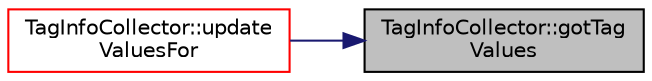 digraph "TagInfoCollector::gotTagValues"
{
 // LATEX_PDF_SIZE
  edge [fontname="Helvetica",fontsize="10",labelfontname="Helvetica",labelfontsize="10"];
  node [fontname="Helvetica",fontsize="10",shape=record];
  rankdir="RL";
  Node1 [label="TagInfoCollector::gotTag\lValues",height=0.2,width=0.4,color="black", fillcolor="grey75", style="filled", fontcolor="black",tooltip=" "];
  Node1 -> Node2 [dir="back",color="midnightblue",fontsize="10",style="solid",fontname="Helvetica"];
  Node2 [label="TagInfoCollector::update\lValuesFor",height=0.2,width=0.4,color="red", fillcolor="white", style="filled",URL="$class_tag_info_collector.html#ac9a9d5cb67ed21da76ad389a5de0f565",tooltip=" "];
}
